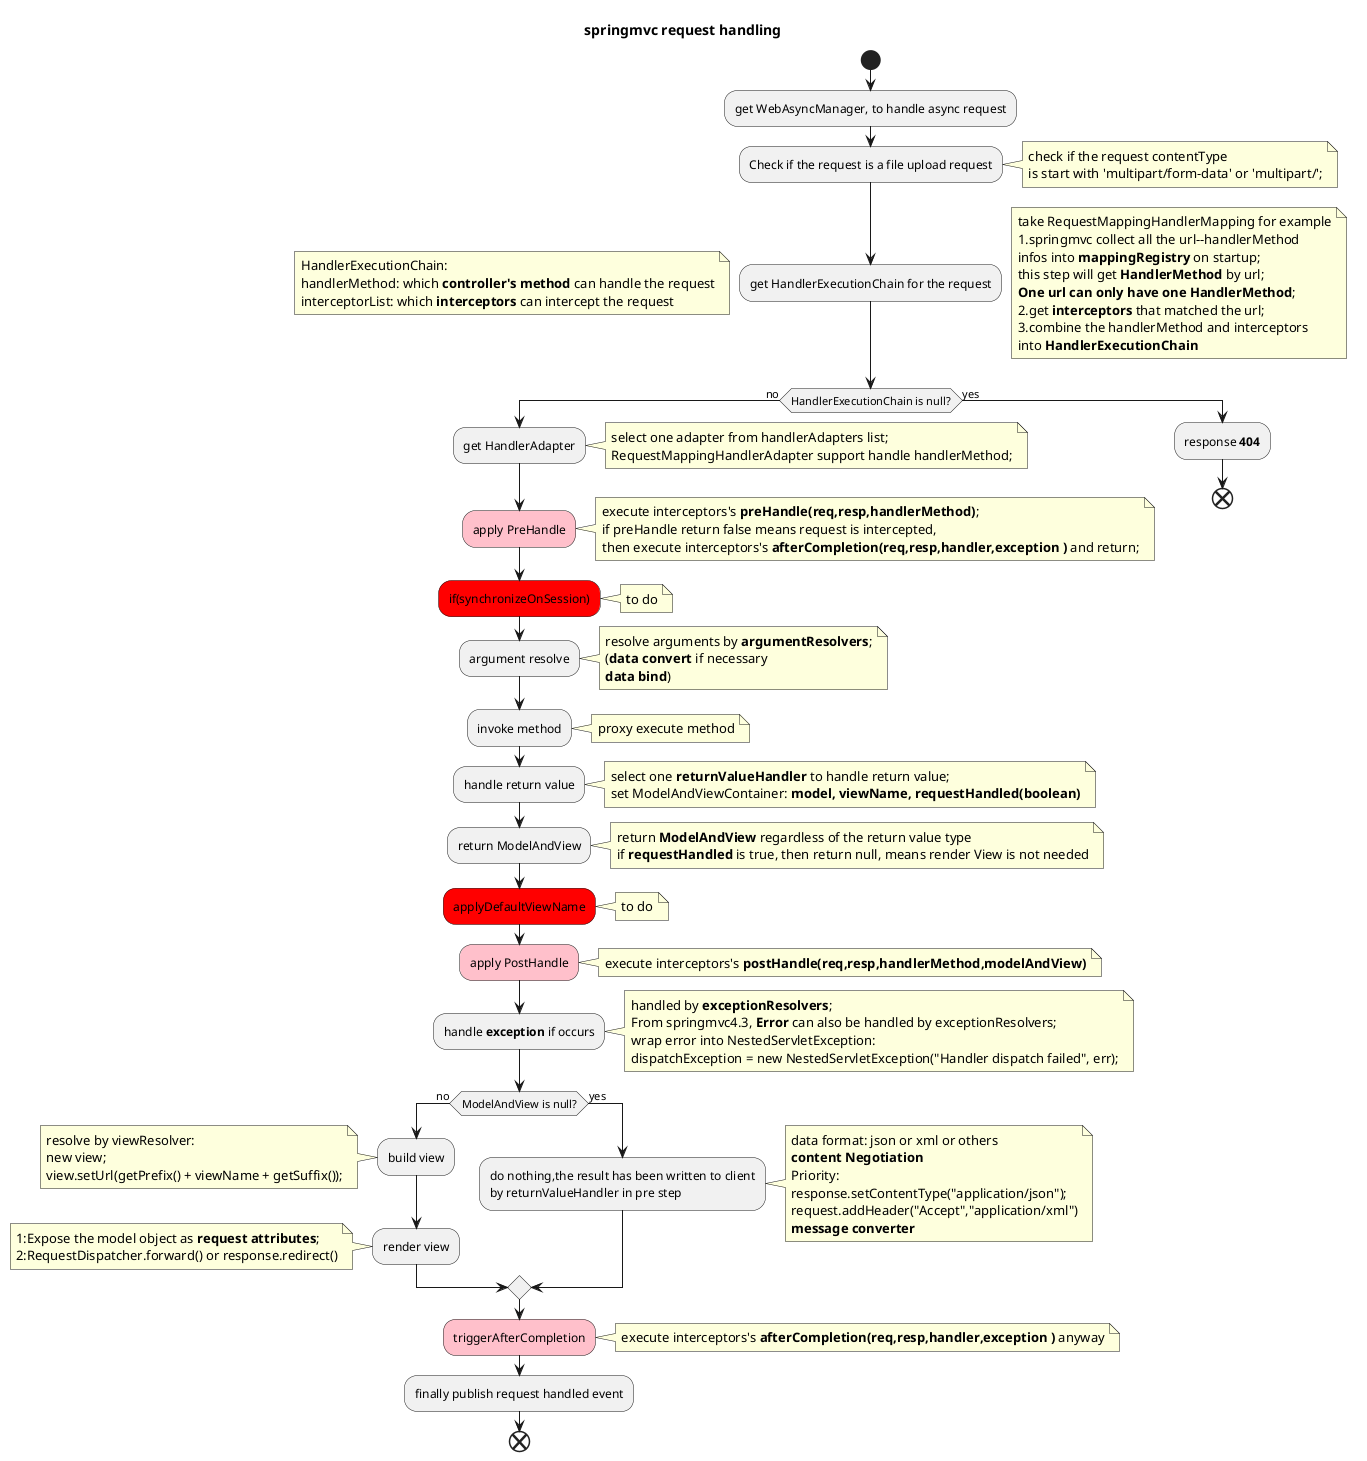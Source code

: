 @startuml
'https://plantuml.com/sequence-diagram


title springmvc request handling

start

:get WebAsyncManager, to handle async request;

:Check if the request is a file upload request;
note right
check if the request contentType
is start with 'multipart/form-data' or 'multipart/';
endnote

:get HandlerExecutionChain for the request;
note left
HandlerExecutionChain:
handlerMethod: which **controller's method** can handle the request
interceptorList: which **interceptors** can intercept the request
endnote

note right
take RequestMappingHandlerMapping for example
1.springmvc collect all the url--handlerMethod
infos into **mappingRegistry** on startup;
this step will get **HandlerMethod** by url;
**One url can only have one HandlerMethod**;
2.get **interceptors** that matched the url;
3.combine the handlerMethod and interceptors
into **HandlerExecutionChain**
endnote

if(HandlerExecutionChain is null?) then (no)
'start
:get HandlerAdapter;
note right
select one adapter from handlerAdapters list;
RequestMappingHandlerAdapter support handle handlerMethod;
endnote

#pink:apply PreHandle;
note right
execute interceptors's **preHandle(req,resp,handlerMethod)**;
if preHandle return false means request is intercepted,
then execute interceptors's **afterCompletion(req,resp,handler,exception )** and return;
endnote

#red:if(synchronizeOnSession);
note right:to do

:argument resolve;
note right
resolve arguments by **argumentResolvers**;
(**data convert** if necessary
**data bind**)
endnote

:invoke method;
note right:proxy execute method

:handle return value;
note right
select one **returnValueHandler** to handle return value;
set ModelAndViewContainer: **model, viewName, requestHandled(boolean)**
endnote

:return ModelAndView;
note right
return **ModelAndView** regardless of the return value type
if **requestHandled** is true, then return null, means render View is not needed
endnote

#red:applyDefaultViewName;
note right:to do


#pink:apply PostHandle;
note right
execute interceptors's **postHandle(req,resp,handlerMethod,modelAndView)**
endnote

:handle **exception** if occurs;
note right
handled by **exceptionResolvers**;
From springmvc4.3, **Error** can also be handled by exceptionResolvers;
wrap error into NestedServletException:
dispatchException = new NestedServletException("Handler dispatch failed", err);
endnote

if(ModelAndView is null?) then (no)

:build view;
note left
resolve by viewResolver:
new view;
view.setUrl(getPrefix() + viewName + getSuffix());
endnote

:render view;
note left
1:Expose the model object as **request attributes**;
2:RequestDispatcher.forward() or response.redirect()
endnote

else(yes)


:do nothing,the result has been written to client
by returnValueHandler in pre step;
note right
data format: json or xml or others
**content Negotiation**
Priority:
response.setContentType("application/json");
request.addHeader("Accept","application/xml")
**message converter**
endnote

endif

#pink:triggerAfterCompletion;
note right
execute interceptors's **afterCompletion(req,resp,handler,exception )** anyway
endnote


:finally publish request handled event;

'end
end
else(yes)
:response **404**;

end
@enduml

